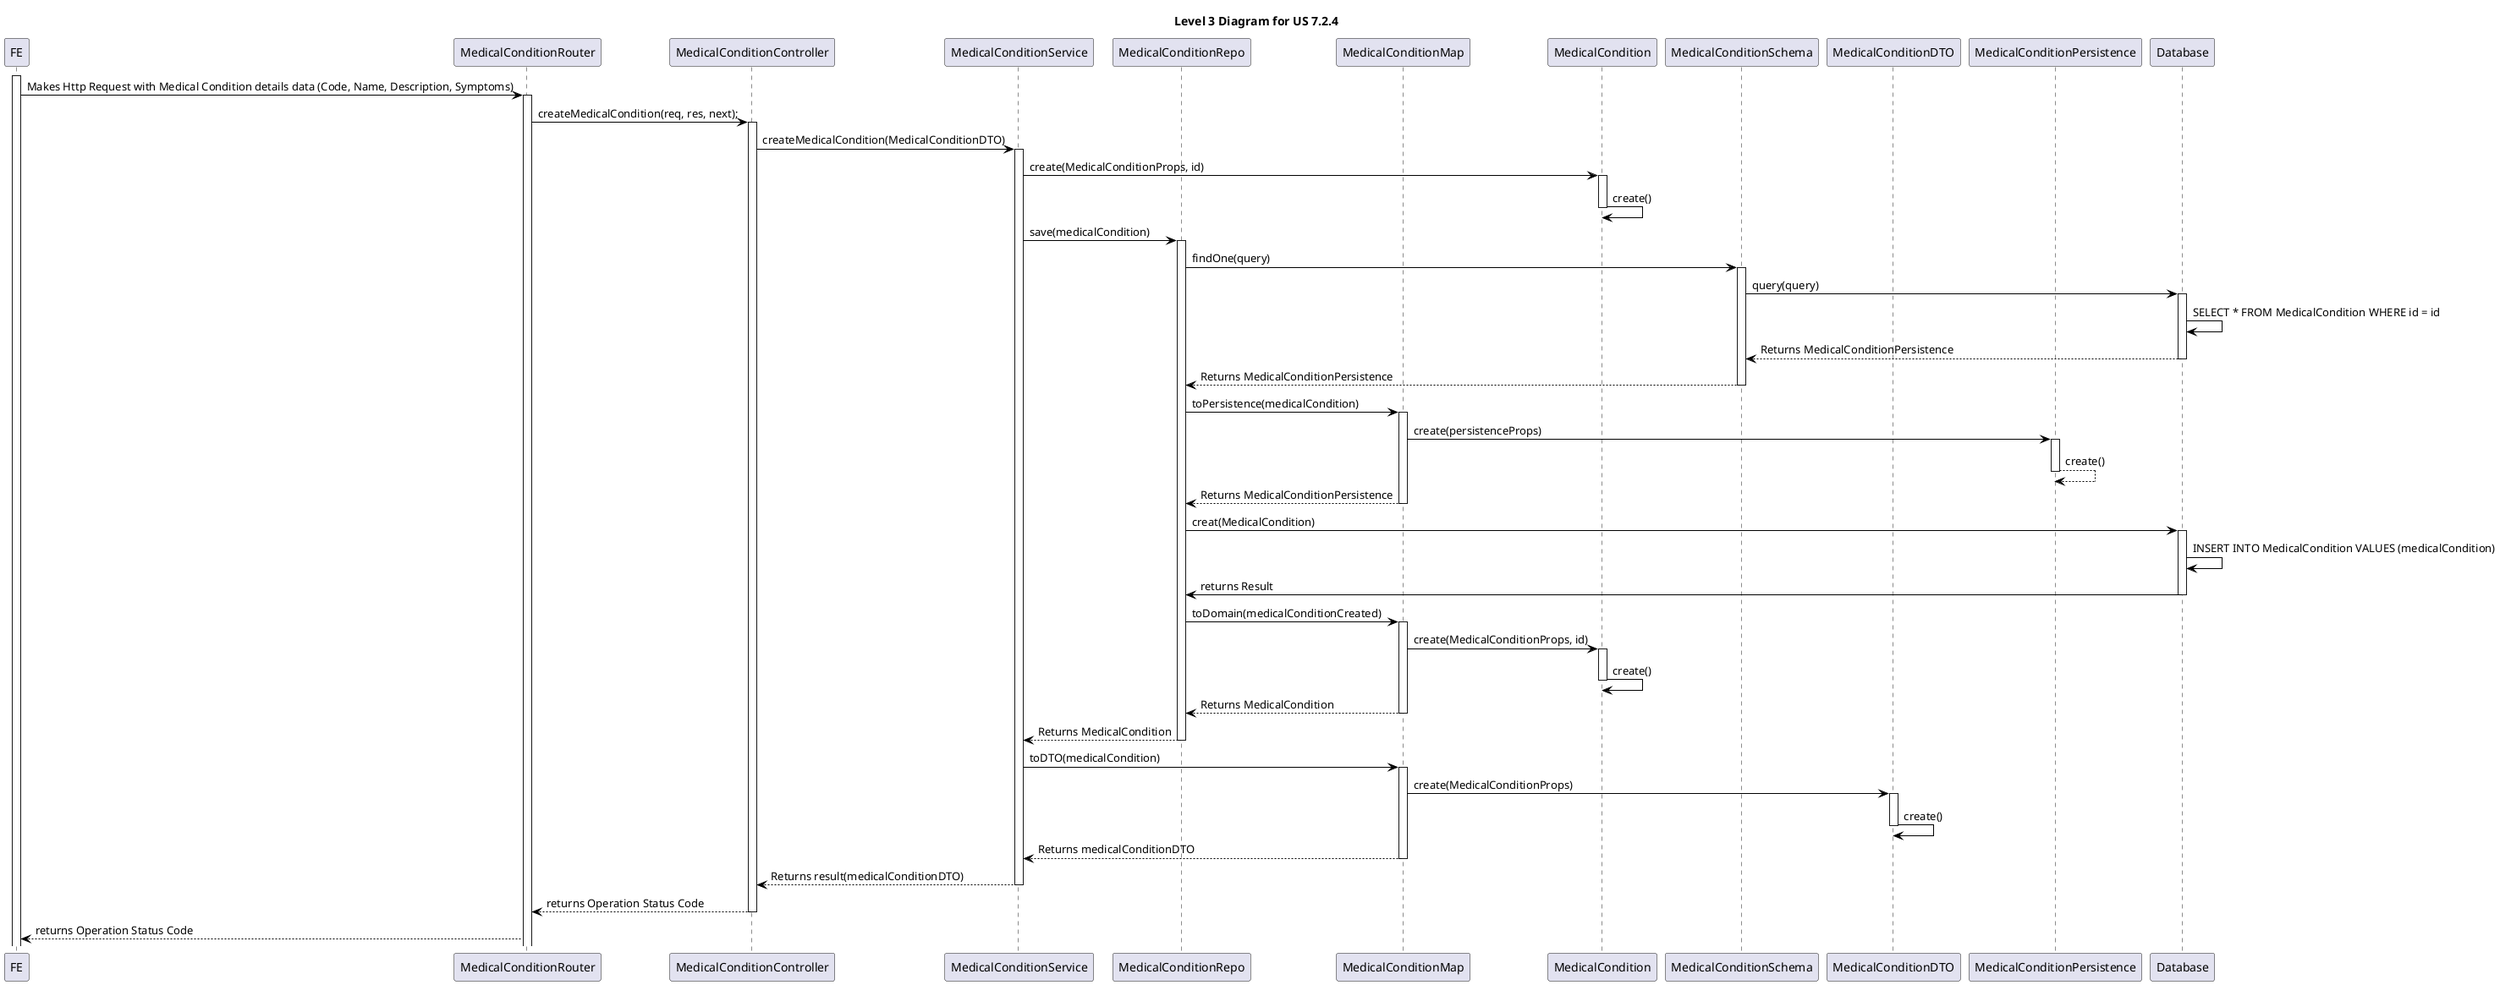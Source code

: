 @startuml level_3_MDV

title Level 3 Diagram for US 7.2.4

hide empty members

skinparam class {
    BackgroundColor<<controller>> #D6EAF8
    BackgroundColor<<service>> #D1F2EB
    BackgroundColor<<repository>> #FDEBD0
    BackgroundColor<<mapper>> #D1F2EB
    BackgroundColor<<entity>> #FDEBD0
    BackgroundColor #FEF9E7
    ArrowColor Black
}

skinparam package {
    BackgroundColor #EBF5FB
}

participant FE as A
participant "MedicalConditionRouter" as MCRT 
participant "MedicalConditionController" as MCC 
participant "MedicalConditionService" as MCS
participant "MedicalConditionRepo" as MCR 
participant "MedicalConditionMap" as MCM
participant "MedicalCondition" as MC 
participant "MedicalConditionSchema" as MCSchema 
participant "MedicalConditionDTO" as MCDTO
participant "MedicalConditionPersistence" as MCP
participant "Database" as DB

activate A
A -> MCRT: Makes Http Request with Medical Condition details data (Code, Name, Description, Symptoms)
activate MCRT
MCRT -> MCC: createMedicalCondition(req, res, next);
activate MCC
MCC -> MCS: createMedicalCondition(MedicalConditionDTO)
activate MCS
MCS -> MC: create(MedicalConditionProps, id)
activate MC
MC -> MC: create() 
deactivate MC
MCS -> MCR: save(medicalCondition)

activate MCR
MCR -> MCSchema: findOne(query)
activate MCSchema
MCSchema -> DB: query(query)
activate DB
DB -> DB: SELECT * FROM MedicalCondition WHERE id = id
DB --> MCSchema: Returns MedicalConditionPersistence
deactivate DB
MCSchema --> MCR: Returns MedicalConditionPersistence
deactivate MCSchema

MCR -> MCM: toPersistence(medicalCondition)
activate MCM
MCM -> MCP: create(persistenceProps)
activate MCP
MCP --> MCP: create()
deactivate MCP
MCM --> MCR: Returns MedicalConditionPersistence
deactivate MCM

MCR -> DB: creat(MedicalCondition)
activate DB
DB -> DB: INSERT INTO MedicalCondition VALUES (medicalCondition)
DB -> MCR: returns Result
deactivate DB

MCR -> MCM: toDomain(medicalConditionCreated)
activate MCM
MCM -> MC: create(MedicalConditionProps, id)
activate MC
MC -> MC: create() 
deactivate MC
MCM --> MCR: Returns MedicalCondition
deactivate MCM


MCR --> MCS: Returns MedicalCondition
deactivate MCR

MCS -> MCM: toDTO(medicalCondition)
activate MCM
MCM -> MCDTO: create(MedicalConditionProps)
activate MCDTO
MCDTO -> MCDTO: create()
deactivate MCDTO
MCM --> MCS: Returns medicalConditionDTO
deactivate MCM

MCS --> MCC: Returns result(medicalConditionDTO)
deactivate MCS
MCC --> MCRT: returns Operation Status Code
deactivate MCC
MCRT --> A: returns Operation Status Code
deactivate MCC

@enduml